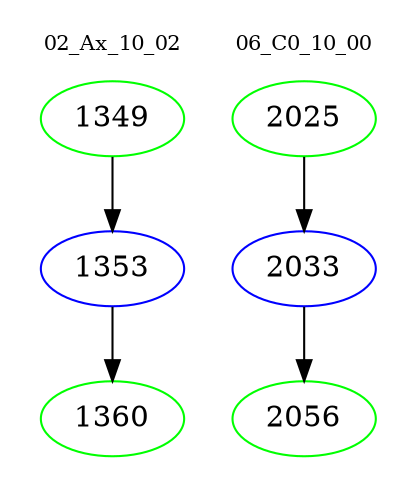 digraph{
subgraph cluster_0 {
color = white
label = "02_Ax_10_02";
fontsize=10;
T0_1349 [label="1349", color="green"]
T0_1349 -> T0_1353 [color="black"]
T0_1353 [label="1353", color="blue"]
T0_1353 -> T0_1360 [color="black"]
T0_1360 [label="1360", color="green"]
}
subgraph cluster_1 {
color = white
label = "06_C0_10_00";
fontsize=10;
T1_2025 [label="2025", color="green"]
T1_2025 -> T1_2033 [color="black"]
T1_2033 [label="2033", color="blue"]
T1_2033 -> T1_2056 [color="black"]
T1_2056 [label="2056", color="green"]
}
}
